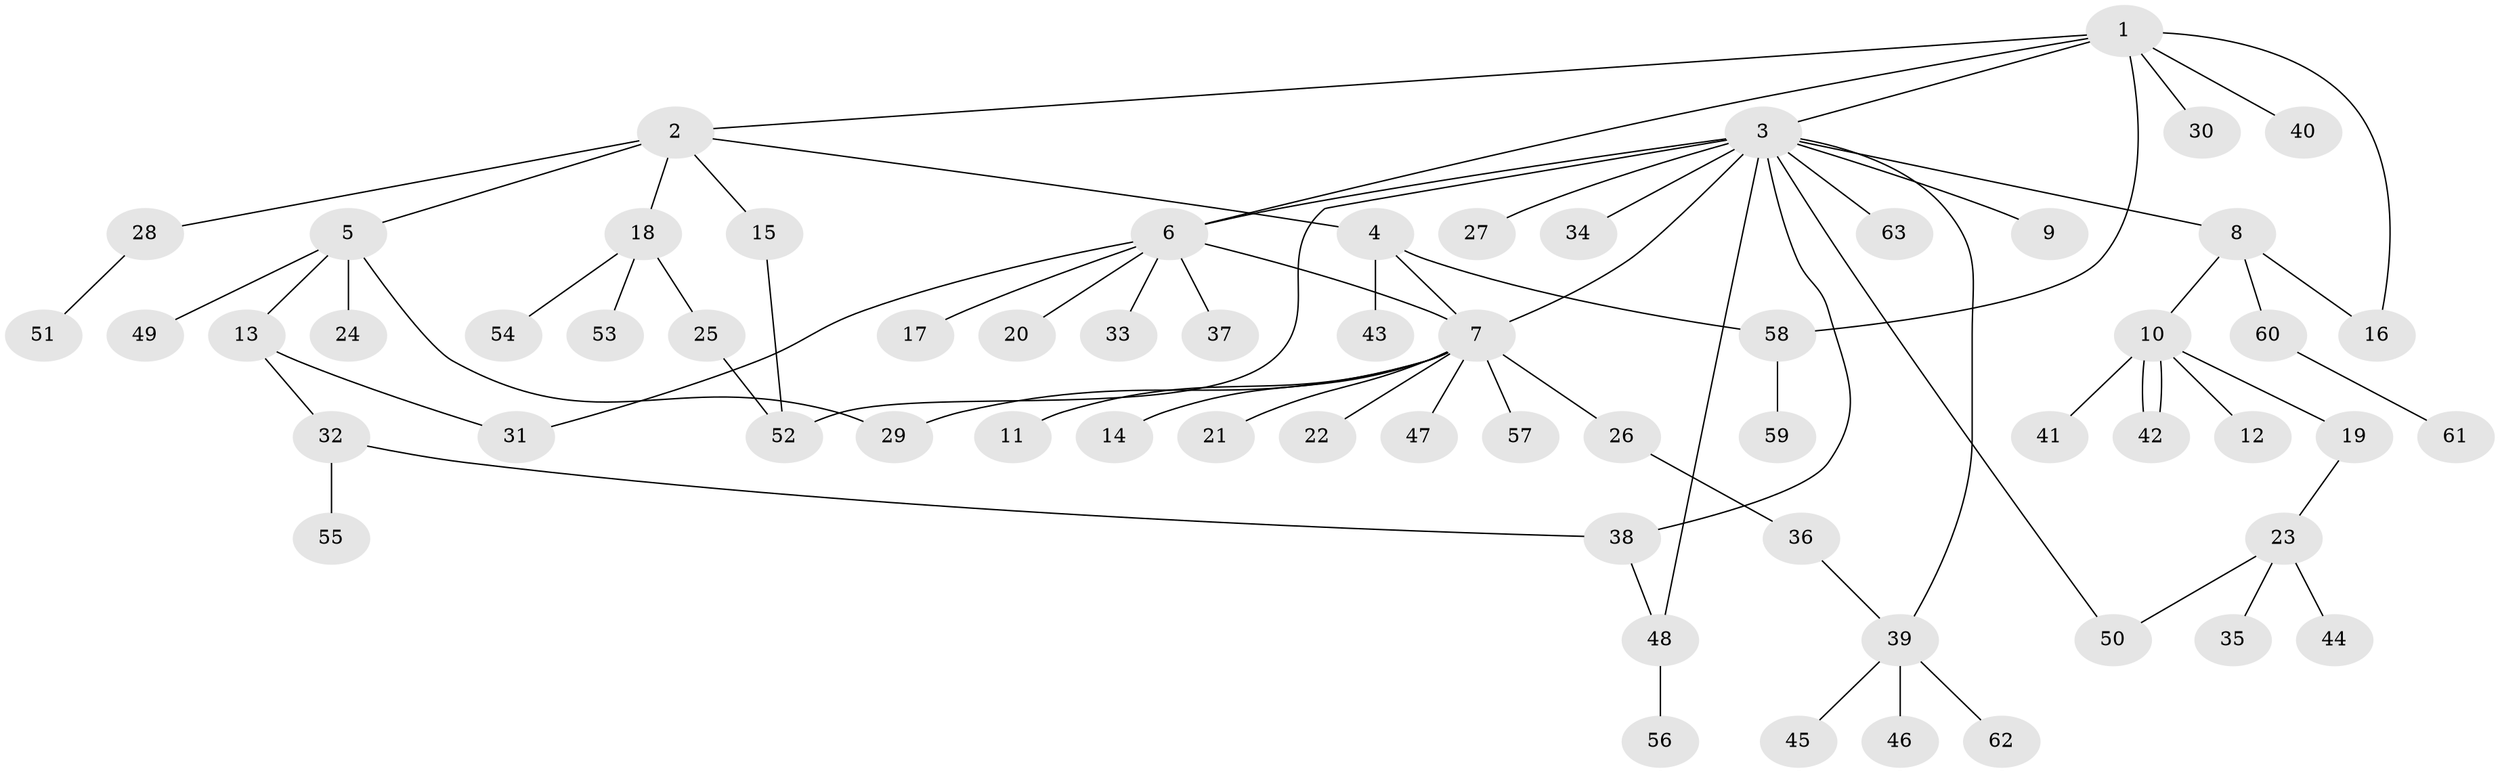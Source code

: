 // Generated by graph-tools (version 1.1) at 2025/14/03/09/25 04:14:45]
// undirected, 63 vertices, 76 edges
graph export_dot {
graph [start="1"]
  node [color=gray90,style=filled];
  1;
  2;
  3;
  4;
  5;
  6;
  7;
  8;
  9;
  10;
  11;
  12;
  13;
  14;
  15;
  16;
  17;
  18;
  19;
  20;
  21;
  22;
  23;
  24;
  25;
  26;
  27;
  28;
  29;
  30;
  31;
  32;
  33;
  34;
  35;
  36;
  37;
  38;
  39;
  40;
  41;
  42;
  43;
  44;
  45;
  46;
  47;
  48;
  49;
  50;
  51;
  52;
  53;
  54;
  55;
  56;
  57;
  58;
  59;
  60;
  61;
  62;
  63;
  1 -- 2;
  1 -- 3;
  1 -- 6;
  1 -- 16;
  1 -- 30;
  1 -- 40;
  1 -- 58;
  2 -- 4;
  2 -- 5;
  2 -- 15;
  2 -- 18;
  2 -- 28;
  3 -- 6;
  3 -- 7;
  3 -- 8;
  3 -- 9;
  3 -- 27;
  3 -- 34;
  3 -- 38;
  3 -- 39;
  3 -- 48;
  3 -- 50;
  3 -- 52;
  3 -- 63;
  4 -- 7;
  4 -- 43;
  4 -- 58;
  5 -- 13;
  5 -- 24;
  5 -- 29;
  5 -- 49;
  6 -- 7;
  6 -- 17;
  6 -- 20;
  6 -- 31;
  6 -- 33;
  6 -- 37;
  7 -- 11;
  7 -- 14;
  7 -- 21;
  7 -- 22;
  7 -- 26;
  7 -- 29;
  7 -- 47;
  7 -- 57;
  8 -- 10;
  8 -- 16;
  8 -- 60;
  10 -- 12;
  10 -- 19;
  10 -- 41;
  10 -- 42;
  10 -- 42;
  13 -- 31;
  13 -- 32;
  15 -- 52;
  18 -- 25;
  18 -- 53;
  18 -- 54;
  19 -- 23;
  23 -- 35;
  23 -- 44;
  23 -- 50;
  25 -- 52;
  26 -- 36;
  28 -- 51;
  32 -- 38;
  32 -- 55;
  36 -- 39;
  38 -- 48;
  39 -- 45;
  39 -- 46;
  39 -- 62;
  48 -- 56;
  58 -- 59;
  60 -- 61;
}
